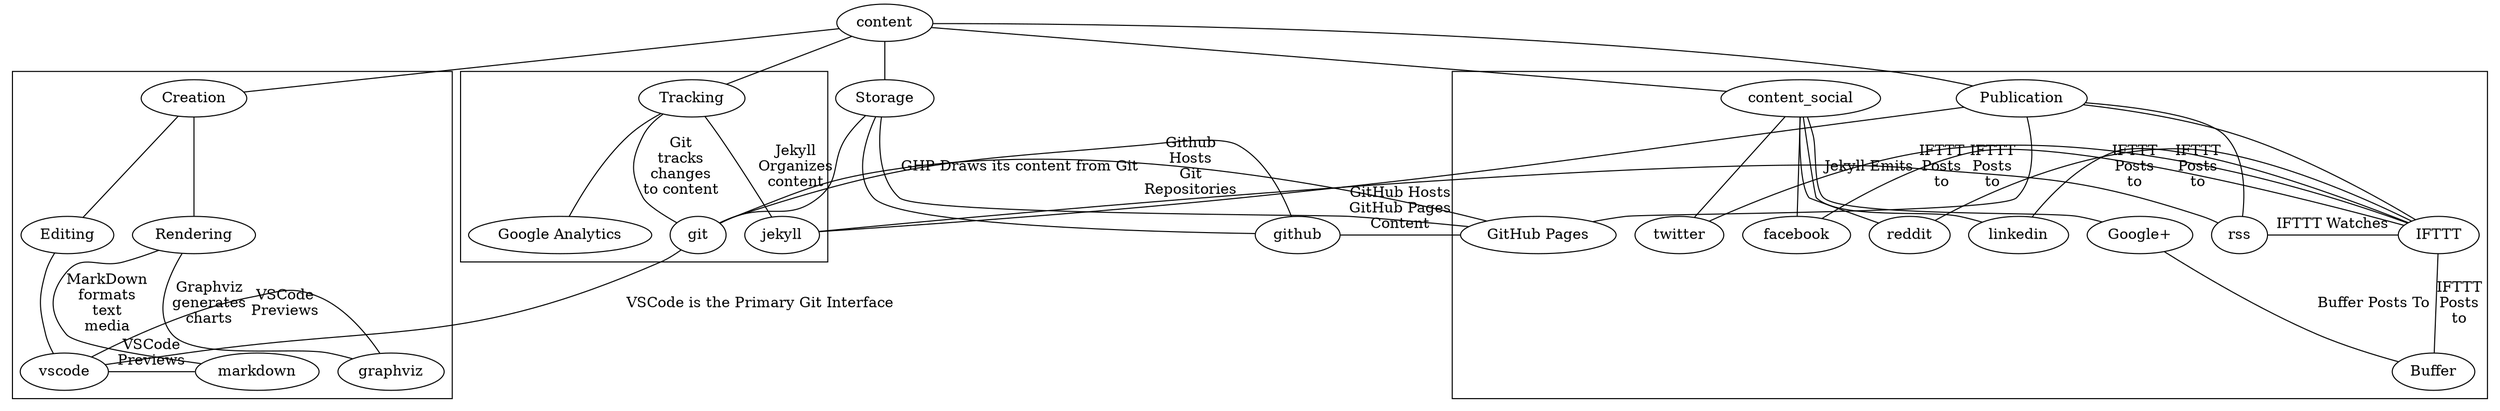 graph blog_tools {
    content -- {content_creation content_publication content_storage content_tracking content_social}
    subgraph clusterTracking {
        content_tracking [label="Tracking"]
        ga [label="Google Analytics"]
        content_tracking -- ga
        content_tracking -- jekyll [label="Jekyll\nOrganizes\ncontent"]
        content_tracking -- git [label="Git\ntracks\nchanges\nto content"]
    }
    subgraph clusterCreation {
        content_creation -- {content_editing content_rendering}
        content_editing -- vscode
        content_rendering -- graphviz [label="Graphviz\ngenerates\ncharts"]
        content_rendering -- markdown [label="MarkDown\nformats\ntext\nmedia"]
    }
    content_storage -- {git github ghp}


    jekyll -- rss [label="Jekyll Emits" constraint=no]

    subgraph clusterPublication {
        content_publication -- {jekyll ghp rss content_publication_ifttt}
        content_publication_ifttt -- { twitter facebook reddit linkedin} [label="IFTTT\nPosts\nto" constraint=no]
        content_publication_ifttt --  content_publication_buffer [label="IFTTT\nPosts\nto"]
        content_publication_ifttt -- rss [label="IFTTT Watches" constraint=no]
        content_publication_buffer -- { gplus } [label="Buffer Posts To" constraint=no]
        content_social -- {twitter facebook reddit linkedin gplus}
        gplus [label="Google+"]
        ghp [label="GitHub Pages"]
    }

    content_creation [label="Creation"]
    content_editing [label="Editing"]
    content_rendering [label="Rendering"]
    content_storage [label="Storage"]
    content_publication [label="Publication"]
    content_publication_buffer [label="Buffer"]
    content_publication_ifttt [label="IFTTT"]


    git -- ghp [label="GHP Draws its content from Git" constraint=no]
    git -- github [label="Github\nHosts\nGit\nRepositories" constraint=no]
    github -- ghp [label="GitHub Hosts\nGitHub Pages\nContent" constraint=no]

    vscode -- git [label="VSCode is the Primary Git Interface" constraint=no]
    vscode -- {graphviz markdown} [label="VSCode\nPreviews" constraint=no]

}
